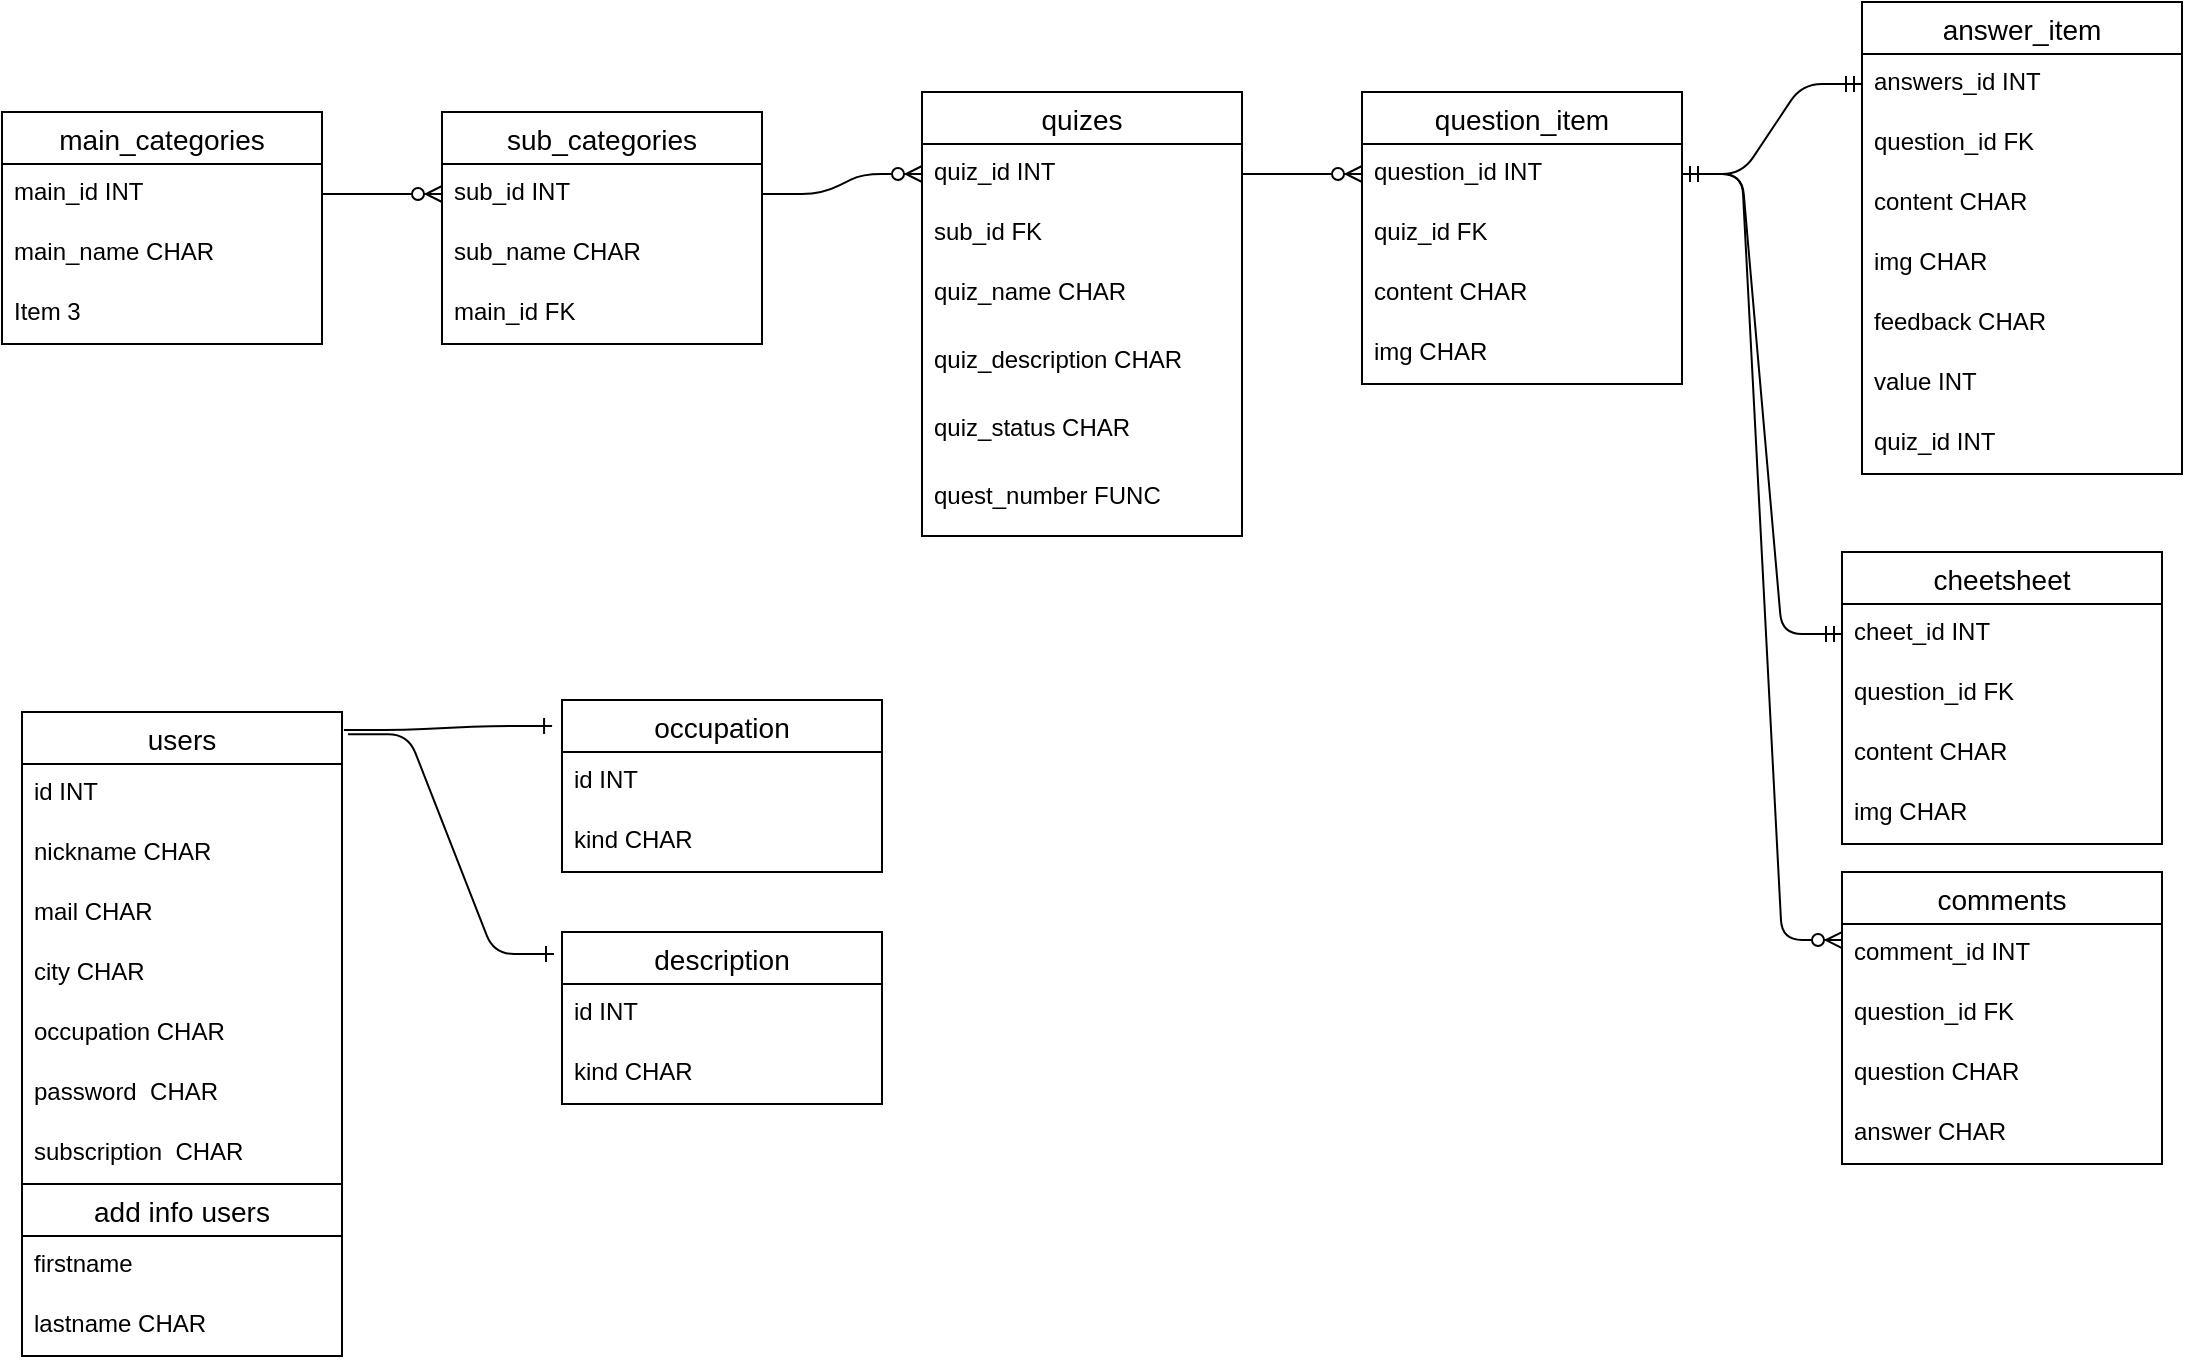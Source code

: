 <mxfile version="14.6.7" type="device"><diagram id="Sh6U8vQqggLnPI-xD5vq" name="Page-1"><mxGraphModel dx="1422" dy="762" grid="1" gridSize="10" guides="1" tooltips="1" connect="1" arrows="1" fold="1" page="1" pageScale="1" pageWidth="827" pageHeight="1169" math="0" shadow="0"><root><mxCell id="0"/><mxCell id="1" parent="0"/><mxCell id="Mj5JlU7lsfpJ7jMZd_LW-1" value="main_categories" style="swimlane;fontStyle=0;childLayout=stackLayout;horizontal=1;startSize=26;horizontalStack=0;resizeParent=1;resizeParentMax=0;resizeLast=0;collapsible=1;marginBottom=0;align=center;fontSize=14;" parent="1" vertex="1"><mxGeometry x="70" y="120" width="160" height="116" as="geometry"/></mxCell><mxCell id="Mj5JlU7lsfpJ7jMZd_LW-2" value="main_id INT" style="text;strokeColor=none;fillColor=none;spacingLeft=4;spacingRight=4;overflow=hidden;rotatable=0;points=[[0,0.5],[1,0.5]];portConstraint=eastwest;fontSize=12;" parent="Mj5JlU7lsfpJ7jMZd_LW-1" vertex="1"><mxGeometry y="26" width="160" height="30" as="geometry"/></mxCell><mxCell id="Mj5JlU7lsfpJ7jMZd_LW-3" value="main_name CHAR" style="text;strokeColor=none;fillColor=none;spacingLeft=4;spacingRight=4;overflow=hidden;rotatable=0;points=[[0,0.5],[1,0.5]];portConstraint=eastwest;fontSize=12;" parent="Mj5JlU7lsfpJ7jMZd_LW-1" vertex="1"><mxGeometry y="56" width="160" height="30" as="geometry"/></mxCell><mxCell id="Mj5JlU7lsfpJ7jMZd_LW-4" value="Item 3" style="text;strokeColor=none;fillColor=none;spacingLeft=4;spacingRight=4;overflow=hidden;rotatable=0;points=[[0,0.5],[1,0.5]];portConstraint=eastwest;fontSize=12;" parent="Mj5JlU7lsfpJ7jMZd_LW-1" vertex="1"><mxGeometry y="86" width="160" height="30" as="geometry"/></mxCell><mxCell id="Mj5JlU7lsfpJ7jMZd_LW-5" value="quizes" style="swimlane;fontStyle=0;childLayout=stackLayout;horizontal=1;startSize=26;horizontalStack=0;resizeParent=1;resizeParentMax=0;resizeLast=0;collapsible=1;marginBottom=0;align=center;fontSize=14;" parent="1" vertex="1"><mxGeometry x="530" y="110" width="160" height="222" as="geometry"/></mxCell><mxCell id="Mj5JlU7lsfpJ7jMZd_LW-6" value="quiz_id INT" style="text;strokeColor=none;fillColor=none;spacingLeft=4;spacingRight=4;overflow=hidden;rotatable=0;points=[[0,0.5],[1,0.5]];portConstraint=eastwest;fontSize=12;" parent="Mj5JlU7lsfpJ7jMZd_LW-5" vertex="1"><mxGeometry y="26" width="160" height="30" as="geometry"/></mxCell><mxCell id="Mj5JlU7lsfpJ7jMZd_LW-7" value="sub_id FK" style="text;strokeColor=none;fillColor=none;spacingLeft=4;spacingRight=4;overflow=hidden;rotatable=0;points=[[0,0.5],[1,0.5]];portConstraint=eastwest;fontSize=12;" parent="Mj5JlU7lsfpJ7jMZd_LW-5" vertex="1"><mxGeometry y="56" width="160" height="30" as="geometry"/></mxCell><mxCell id="Mj5JlU7lsfpJ7jMZd_LW-33" value="quiz_name CHAR" style="text;strokeColor=none;fillColor=none;spacingLeft=4;spacingRight=4;overflow=hidden;rotatable=0;points=[[0,0.5],[1,0.5]];portConstraint=eastwest;fontSize=12;" parent="Mj5JlU7lsfpJ7jMZd_LW-5" vertex="1"><mxGeometry y="86" width="160" height="34" as="geometry"/></mxCell><mxCell id="Mj5JlU7lsfpJ7jMZd_LW-50" value="quiz_description CHAR" style="text;strokeColor=none;fillColor=none;spacingLeft=4;spacingRight=4;overflow=hidden;rotatable=0;points=[[0,0.5],[1,0.5]];portConstraint=eastwest;fontSize=12;" parent="Mj5JlU7lsfpJ7jMZd_LW-5" vertex="1"><mxGeometry y="120" width="160" height="34" as="geometry"/></mxCell><mxCell id="Mj5JlU7lsfpJ7jMZd_LW-8" value="quiz_status CHAR" style="text;strokeColor=none;fillColor=none;spacingLeft=4;spacingRight=4;overflow=hidden;rotatable=0;points=[[0,0.5],[1,0.5]];portConstraint=eastwest;fontSize=12;" parent="Mj5JlU7lsfpJ7jMZd_LW-5" vertex="1"><mxGeometry y="154" width="160" height="34" as="geometry"/></mxCell><mxCell id="Mj5JlU7lsfpJ7jMZd_LW-51" value="quest_number FUNC" style="text;strokeColor=none;fillColor=none;spacingLeft=4;spacingRight=4;overflow=hidden;rotatable=0;points=[[0,0.5],[1,0.5]];portConstraint=eastwest;fontSize=12;" parent="Mj5JlU7lsfpJ7jMZd_LW-5" vertex="1"><mxGeometry y="188" width="160" height="34" as="geometry"/></mxCell><mxCell id="Mj5JlU7lsfpJ7jMZd_LW-9" value="" style="edgeStyle=entityRelationEdgeStyle;fontSize=12;html=1;endArrow=ERzeroToMany;endFill=1;exitX=1;exitY=0.5;exitDx=0;exitDy=0;entryX=0;entryY=0.5;entryDx=0;entryDy=0;" parent="1" source="Mj5JlU7lsfpJ7jMZd_LW-2" target="Mj5JlU7lsfpJ7jMZd_LW-11" edge="1"><mxGeometry width="100" height="100" relative="1" as="geometry"><mxPoint x="220" y="240" as="sourcePoint"/><mxPoint x="210" y="350" as="targetPoint"/></mxGeometry></mxCell><mxCell id="Mj5JlU7lsfpJ7jMZd_LW-10" value="sub_categories" style="swimlane;fontStyle=0;childLayout=stackLayout;horizontal=1;startSize=26;horizontalStack=0;resizeParent=1;resizeParentMax=0;resizeLast=0;collapsible=1;marginBottom=0;align=center;fontSize=14;" parent="1" vertex="1"><mxGeometry x="290" y="120" width="160" height="116" as="geometry"/></mxCell><mxCell id="Mj5JlU7lsfpJ7jMZd_LW-11" value="sub_id INT" style="text;strokeColor=none;fillColor=none;spacingLeft=4;spacingRight=4;overflow=hidden;rotatable=0;points=[[0,0.5],[1,0.5]];portConstraint=eastwest;fontSize=12;" parent="Mj5JlU7lsfpJ7jMZd_LW-10" vertex="1"><mxGeometry y="26" width="160" height="30" as="geometry"/></mxCell><mxCell id="Mj5JlU7lsfpJ7jMZd_LW-12" value="sub_name CHAR" style="text;strokeColor=none;fillColor=none;spacingLeft=4;spacingRight=4;overflow=hidden;rotatable=0;points=[[0,0.5],[1,0.5]];portConstraint=eastwest;fontSize=12;" parent="Mj5JlU7lsfpJ7jMZd_LW-10" vertex="1"><mxGeometry y="56" width="160" height="30" as="geometry"/></mxCell><mxCell id="Mj5JlU7lsfpJ7jMZd_LW-13" value="main_id FK" style="text;strokeColor=none;fillColor=none;spacingLeft=4;spacingRight=4;overflow=hidden;rotatable=0;points=[[0,0.5],[1,0.5]];portConstraint=eastwest;fontSize=12;" parent="Mj5JlU7lsfpJ7jMZd_LW-10" vertex="1"><mxGeometry y="86" width="160" height="30" as="geometry"/></mxCell><mxCell id="Mj5JlU7lsfpJ7jMZd_LW-18" value="" style="edgeStyle=entityRelationEdgeStyle;fontSize=12;html=1;endArrow=ERzeroToMany;endFill=1;entryX=0;entryY=0.5;entryDx=0;entryDy=0;" parent="1" source="Mj5JlU7lsfpJ7jMZd_LW-11" target="Mj5JlU7lsfpJ7jMZd_LW-6" edge="1"><mxGeometry width="100" height="100" relative="1" as="geometry"><mxPoint x="360" y="320" as="sourcePoint"/><mxPoint x="460" y="220" as="targetPoint"/></mxGeometry></mxCell><mxCell id="Mj5JlU7lsfpJ7jMZd_LW-34" value="answer_item" style="swimlane;fontStyle=0;childLayout=stackLayout;horizontal=1;startSize=26;horizontalStack=0;resizeParent=1;resizeParentMax=0;resizeLast=0;collapsible=1;marginBottom=0;align=center;fontSize=14;" parent="1" vertex="1"><mxGeometry x="1000" y="65" width="160" height="236" as="geometry"/></mxCell><mxCell id="Mj5JlU7lsfpJ7jMZd_LW-35" value="answers_id INT" style="text;strokeColor=none;fillColor=none;spacingLeft=4;spacingRight=4;overflow=hidden;rotatable=0;points=[[0,0.5],[1,0.5]];portConstraint=eastwest;fontSize=12;" parent="Mj5JlU7lsfpJ7jMZd_LW-34" vertex="1"><mxGeometry y="26" width="160" height="30" as="geometry"/></mxCell><mxCell id="Mj5JlU7lsfpJ7jMZd_LW-45" value="question_id FK" style="text;strokeColor=none;fillColor=none;spacingLeft=4;spacingRight=4;overflow=hidden;rotatable=0;points=[[0,0.5],[1,0.5]];portConstraint=eastwest;fontSize=12;" parent="Mj5JlU7lsfpJ7jMZd_LW-34" vertex="1"><mxGeometry y="56" width="160" height="30" as="geometry"/></mxCell><mxCell id="Mj5JlU7lsfpJ7jMZd_LW-36" value="content CHAR" style="text;strokeColor=none;fillColor=none;spacingLeft=4;spacingRight=4;overflow=hidden;rotatable=0;points=[[0,0.5],[1,0.5]];portConstraint=eastwest;fontSize=12;" parent="Mj5JlU7lsfpJ7jMZd_LW-34" vertex="1"><mxGeometry y="86" width="160" height="30" as="geometry"/></mxCell><mxCell id="Mj5JlU7lsfpJ7jMZd_LW-46" value="img CHAR" style="text;strokeColor=none;fillColor=none;spacingLeft=4;spacingRight=4;overflow=hidden;rotatable=0;points=[[0,0.5],[1,0.5]];portConstraint=eastwest;fontSize=12;" parent="Mj5JlU7lsfpJ7jMZd_LW-34" vertex="1"><mxGeometry y="116" width="160" height="30" as="geometry"/></mxCell><mxCell id="Mj5JlU7lsfpJ7jMZd_LW-47" value="feedback CHAR" style="text;strokeColor=none;fillColor=none;spacingLeft=4;spacingRight=4;overflow=hidden;rotatable=0;points=[[0,0.5],[1,0.5]];portConstraint=eastwest;fontSize=12;" parent="Mj5JlU7lsfpJ7jMZd_LW-34" vertex="1"><mxGeometry y="146" width="160" height="30" as="geometry"/></mxCell><mxCell id="Mj5JlU7lsfpJ7jMZd_LW-37" value="value INT" style="text;strokeColor=none;fillColor=none;spacingLeft=4;spacingRight=4;overflow=hidden;rotatable=0;points=[[0,0.5],[1,0.5]];portConstraint=eastwest;fontSize=12;" parent="Mj5JlU7lsfpJ7jMZd_LW-34" vertex="1"><mxGeometry y="176" width="160" height="30" as="geometry"/></mxCell><mxCell id="XHxYbU8iVpCP0gs0B8up-1" value="quiz_id INT" style="text;strokeColor=none;fillColor=none;spacingLeft=4;spacingRight=4;overflow=hidden;rotatable=0;points=[[0,0.5],[1,0.5]];portConstraint=eastwest;fontSize=12;" vertex="1" parent="Mj5JlU7lsfpJ7jMZd_LW-34"><mxGeometry y="206" width="160" height="30" as="geometry"/></mxCell><mxCell id="Mj5JlU7lsfpJ7jMZd_LW-38" value="question_item" style="swimlane;fontStyle=0;childLayout=stackLayout;horizontal=1;startSize=26;horizontalStack=0;resizeParent=1;resizeParentMax=0;resizeLast=0;collapsible=1;marginBottom=0;align=center;fontSize=14;" parent="1" vertex="1"><mxGeometry x="750" y="110" width="160" height="146" as="geometry"/></mxCell><mxCell id="Mj5JlU7lsfpJ7jMZd_LW-39" value="question_id INT" style="text;strokeColor=none;fillColor=none;spacingLeft=4;spacingRight=4;overflow=hidden;rotatable=0;points=[[0,0.5],[1,0.5]];portConstraint=eastwest;fontSize=12;" parent="Mj5JlU7lsfpJ7jMZd_LW-38" vertex="1"><mxGeometry y="26" width="160" height="30" as="geometry"/></mxCell><mxCell id="Mj5JlU7lsfpJ7jMZd_LW-42" value="quiz_id FK" style="text;strokeColor=none;fillColor=none;spacingLeft=4;spacingRight=4;overflow=hidden;rotatable=0;points=[[0,0.5],[1,0.5]];portConstraint=eastwest;fontSize=12;" parent="Mj5JlU7lsfpJ7jMZd_LW-38" vertex="1"><mxGeometry y="56" width="160" height="30" as="geometry"/></mxCell><mxCell id="Mj5JlU7lsfpJ7jMZd_LW-40" value="content CHAR" style="text;strokeColor=none;fillColor=none;spacingLeft=4;spacingRight=4;overflow=hidden;rotatable=0;points=[[0,0.5],[1,0.5]];portConstraint=eastwest;fontSize=12;" parent="Mj5JlU7lsfpJ7jMZd_LW-38" vertex="1"><mxGeometry y="86" width="160" height="30" as="geometry"/></mxCell><mxCell id="Mj5JlU7lsfpJ7jMZd_LW-41" value="img CHAR" style="text;strokeColor=none;fillColor=none;spacingLeft=4;spacingRight=4;overflow=hidden;rotatable=0;points=[[0,0.5],[1,0.5]];portConstraint=eastwest;fontSize=12;" parent="Mj5JlU7lsfpJ7jMZd_LW-38" vertex="1"><mxGeometry y="116" width="160" height="30" as="geometry"/></mxCell><mxCell id="Mj5JlU7lsfpJ7jMZd_LW-43" value="" style="edgeStyle=entityRelationEdgeStyle;fontSize=12;html=1;endArrow=ERzeroToMany;endFill=1;exitX=1;exitY=0.5;exitDx=0;exitDy=0;entryX=0;entryY=0.5;entryDx=0;entryDy=0;" parent="1" source="Mj5JlU7lsfpJ7jMZd_LW-6" target="Mj5JlU7lsfpJ7jMZd_LW-39" edge="1"><mxGeometry width="100" height="100" relative="1" as="geometry"><mxPoint x="690" y="240" as="sourcePoint"/><mxPoint x="330" y="420" as="targetPoint"/></mxGeometry></mxCell><mxCell id="Mj5JlU7lsfpJ7jMZd_LW-53" value="cheetsheet" style="swimlane;fontStyle=0;childLayout=stackLayout;horizontal=1;startSize=26;horizontalStack=0;resizeParent=1;resizeParentMax=0;resizeLast=0;collapsible=1;marginBottom=0;align=center;fontSize=14;" parent="1" vertex="1"><mxGeometry x="990" y="340" width="160" height="146" as="geometry"/></mxCell><mxCell id="Mj5JlU7lsfpJ7jMZd_LW-54" value="cheet_id INT" style="text;strokeColor=none;fillColor=none;spacingLeft=4;spacingRight=4;overflow=hidden;rotatable=0;points=[[0,0.5],[1,0.5]];portConstraint=eastwest;fontSize=12;" parent="Mj5JlU7lsfpJ7jMZd_LW-53" vertex="1"><mxGeometry y="26" width="160" height="30" as="geometry"/></mxCell><mxCell id="Mj5JlU7lsfpJ7jMZd_LW-55" value="question_id FK" style="text;strokeColor=none;fillColor=none;spacingLeft=4;spacingRight=4;overflow=hidden;rotatable=0;points=[[0,0.5],[1,0.5]];portConstraint=eastwest;fontSize=12;" parent="Mj5JlU7lsfpJ7jMZd_LW-53" vertex="1"><mxGeometry y="56" width="160" height="30" as="geometry"/></mxCell><mxCell id="Mj5JlU7lsfpJ7jMZd_LW-56" value="content CHAR" style="text;strokeColor=none;fillColor=none;spacingLeft=4;spacingRight=4;overflow=hidden;rotatable=0;points=[[0,0.5],[1,0.5]];portConstraint=eastwest;fontSize=12;" parent="Mj5JlU7lsfpJ7jMZd_LW-53" vertex="1"><mxGeometry y="86" width="160" height="30" as="geometry"/></mxCell><mxCell id="Mj5JlU7lsfpJ7jMZd_LW-57" value="img CHAR" style="text;strokeColor=none;fillColor=none;spacingLeft=4;spacingRight=4;overflow=hidden;rotatable=0;points=[[0,0.5],[1,0.5]];portConstraint=eastwest;fontSize=12;" parent="Mj5JlU7lsfpJ7jMZd_LW-53" vertex="1"><mxGeometry y="116" width="160" height="30" as="geometry"/></mxCell><mxCell id="Mj5JlU7lsfpJ7jMZd_LW-60" value="" style="edgeStyle=entityRelationEdgeStyle;fontSize=12;html=1;endArrow=ERmandOne;startArrow=ERmandOne;entryX=0;entryY=0.5;entryDx=0;entryDy=0;" parent="1" source="Mj5JlU7lsfpJ7jMZd_LW-39" target="Mj5JlU7lsfpJ7jMZd_LW-54" edge="1"><mxGeometry width="100" height="100" relative="1" as="geometry"><mxPoint x="870" y="380" as="sourcePoint"/><mxPoint x="980" y="380" as="targetPoint"/></mxGeometry></mxCell><mxCell id="Mj5JlU7lsfpJ7jMZd_LW-61" value="" style="edgeStyle=entityRelationEdgeStyle;fontSize=12;html=1;endArrow=ERmandOne;startArrow=ERmandOne;" parent="1" source="Mj5JlU7lsfpJ7jMZd_LW-39" target="Mj5JlU7lsfpJ7jMZd_LW-35" edge="1"><mxGeometry width="100" height="100" relative="1" as="geometry"><mxPoint x="910" y="150" as="sourcePoint"/><mxPoint x="1010" y="130" as="targetPoint"/></mxGeometry></mxCell><mxCell id="Mj5JlU7lsfpJ7jMZd_LW-62" value="comments" style="swimlane;fontStyle=0;childLayout=stackLayout;horizontal=1;startSize=26;horizontalStack=0;resizeParent=1;resizeParentMax=0;resizeLast=0;collapsible=1;marginBottom=0;align=center;fontSize=14;" parent="1" vertex="1"><mxGeometry x="990" y="500" width="160" height="146" as="geometry"/></mxCell><mxCell id="Mj5JlU7lsfpJ7jMZd_LW-63" value="comment_id INT" style="text;strokeColor=none;fillColor=none;spacingLeft=4;spacingRight=4;overflow=hidden;rotatable=0;points=[[0,0.5],[1,0.5]];portConstraint=eastwest;fontSize=12;" parent="Mj5JlU7lsfpJ7jMZd_LW-62" vertex="1"><mxGeometry y="26" width="160" height="30" as="geometry"/></mxCell><mxCell id="Mj5JlU7lsfpJ7jMZd_LW-64" value="question_id FK" style="text;strokeColor=none;fillColor=none;spacingLeft=4;spacingRight=4;overflow=hidden;rotatable=0;points=[[0,0.5],[1,0.5]];portConstraint=eastwest;fontSize=12;" parent="Mj5JlU7lsfpJ7jMZd_LW-62" vertex="1"><mxGeometry y="56" width="160" height="30" as="geometry"/></mxCell><mxCell id="Mj5JlU7lsfpJ7jMZd_LW-65" value="question CHAR" style="text;strokeColor=none;fillColor=none;spacingLeft=4;spacingRight=4;overflow=hidden;rotatable=0;points=[[0,0.5],[1,0.5]];portConstraint=eastwest;fontSize=12;" parent="Mj5JlU7lsfpJ7jMZd_LW-62" vertex="1"><mxGeometry y="86" width="160" height="30" as="geometry"/></mxCell><mxCell id="Mj5JlU7lsfpJ7jMZd_LW-66" value="answer CHAR" style="text;strokeColor=none;fillColor=none;spacingLeft=4;spacingRight=4;overflow=hidden;rotatable=0;points=[[0,0.5],[1,0.5]];portConstraint=eastwest;fontSize=12;" parent="Mj5JlU7lsfpJ7jMZd_LW-62" vertex="1"><mxGeometry y="116" width="160" height="30" as="geometry"/></mxCell><mxCell id="Mj5JlU7lsfpJ7jMZd_LW-67" value="" style="edgeStyle=entityRelationEdgeStyle;fontSize=12;html=1;endArrow=ERzeroToMany;endFill=1;entryX=0;entryY=0.267;entryDx=0;entryDy=0;entryPerimeter=0;" parent="1" source="Mj5JlU7lsfpJ7jMZd_LW-39" target="Mj5JlU7lsfpJ7jMZd_LW-63" edge="1"><mxGeometry width="100" height="100" relative="1" as="geometry"><mxPoint x="860" y="600" as="sourcePoint"/><mxPoint x="960" y="500" as="targetPoint"/></mxGeometry></mxCell><mxCell id="0BxcmA0UElqZ5En8qSeh-1" value="add info users" style="swimlane;fontStyle=0;childLayout=stackLayout;horizontal=1;startSize=26;horizontalStack=0;resizeParent=1;resizeParentMax=0;resizeLast=0;collapsible=1;marginBottom=0;align=center;fontSize=14;" parent="1" vertex="1"><mxGeometry x="80" y="656" width="160" height="86" as="geometry"/></mxCell><mxCell id="0BxcmA0UElqZ5En8qSeh-2" value="firstname" style="text;strokeColor=none;fillColor=none;spacingLeft=4;spacingRight=4;overflow=hidden;rotatable=0;points=[[0,0.5],[1,0.5]];portConstraint=eastwest;fontSize=12;" parent="0BxcmA0UElqZ5En8qSeh-1" vertex="1"><mxGeometry y="26" width="160" height="30" as="geometry"/></mxCell><mxCell id="0BxcmA0UElqZ5En8qSeh-3" value="lastname CHAR" style="text;strokeColor=none;fillColor=none;spacingLeft=4;spacingRight=4;overflow=hidden;rotatable=0;points=[[0,0.5],[1,0.5]];portConstraint=eastwest;fontSize=12;" parent="0BxcmA0UElqZ5En8qSeh-1" vertex="1"><mxGeometry y="56" width="160" height="30" as="geometry"/></mxCell><mxCell id="0BxcmA0UElqZ5En8qSeh-12" value="users" style="swimlane;fontStyle=0;childLayout=stackLayout;horizontal=1;startSize=26;horizontalStack=0;resizeParent=1;resizeParentMax=0;resizeLast=0;collapsible=1;marginBottom=0;align=center;fontSize=14;" parent="1" vertex="1"><mxGeometry x="80" y="420" width="160" height="236" as="geometry"/></mxCell><mxCell id="0BxcmA0UElqZ5En8qSeh-13" value="id INT" style="text;strokeColor=none;fillColor=none;spacingLeft=4;spacingRight=4;overflow=hidden;rotatable=0;points=[[0,0.5],[1,0.5]];portConstraint=eastwest;fontSize=12;" parent="0BxcmA0UElqZ5En8qSeh-12" vertex="1"><mxGeometry y="26" width="160" height="30" as="geometry"/></mxCell><mxCell id="0BxcmA0UElqZ5En8qSeh-14" value="nickname CHAR" style="text;strokeColor=none;fillColor=none;spacingLeft=4;spacingRight=4;overflow=hidden;rotatable=0;points=[[0,0.5],[1,0.5]];portConstraint=eastwest;fontSize=12;" parent="0BxcmA0UElqZ5En8qSeh-12" vertex="1"><mxGeometry y="56" width="160" height="30" as="geometry"/></mxCell><mxCell id="0BxcmA0UElqZ5En8qSeh-15" value="mail CHAR" style="text;strokeColor=none;fillColor=none;spacingLeft=4;spacingRight=4;overflow=hidden;rotatable=0;points=[[0,0.5],[1,0.5]];portConstraint=eastwest;fontSize=12;" parent="0BxcmA0UElqZ5En8qSeh-12" vertex="1"><mxGeometry y="86" width="160" height="30" as="geometry"/></mxCell><mxCell id="0BxcmA0UElqZ5En8qSeh-16" value="city CHAR" style="text;strokeColor=none;fillColor=none;spacingLeft=4;spacingRight=4;overflow=hidden;rotatable=0;points=[[0,0.5],[1,0.5]];portConstraint=eastwest;fontSize=12;" parent="0BxcmA0UElqZ5En8qSeh-12" vertex="1"><mxGeometry y="116" width="160" height="30" as="geometry"/></mxCell><mxCell id="0BxcmA0UElqZ5En8qSeh-17" value="occupation CHAR" style="text;strokeColor=none;fillColor=none;spacingLeft=4;spacingRight=4;overflow=hidden;rotatable=0;points=[[0,0.5],[1,0.5]];portConstraint=eastwest;fontSize=12;" parent="0BxcmA0UElqZ5En8qSeh-12" vertex="1"><mxGeometry y="146" width="160" height="30" as="geometry"/></mxCell><mxCell id="0BxcmA0UElqZ5En8qSeh-18" value="password  CHAR" style="text;strokeColor=none;fillColor=none;spacingLeft=4;spacingRight=4;overflow=hidden;rotatable=0;points=[[0,0.5],[1,0.5]];portConstraint=eastwest;fontSize=12;" parent="0BxcmA0UElqZ5En8qSeh-12" vertex="1"><mxGeometry y="176" width="160" height="30" as="geometry"/></mxCell><mxCell id="0BxcmA0UElqZ5En8qSeh-19" value="subscription  CHAR" style="text;strokeColor=none;fillColor=none;spacingLeft=4;spacingRight=4;overflow=hidden;rotatable=0;points=[[0,0.5],[1,0.5]];portConstraint=eastwest;fontSize=12;" parent="0BxcmA0UElqZ5En8qSeh-12" vertex="1"><mxGeometry y="206" width="160" height="30" as="geometry"/></mxCell><mxCell id="0BxcmA0UElqZ5En8qSeh-20" value="occupation" style="swimlane;fontStyle=0;childLayout=stackLayout;horizontal=1;startSize=26;horizontalStack=0;resizeParent=1;resizeParentMax=0;resizeLast=0;collapsible=1;marginBottom=0;align=center;fontSize=14;" parent="1" vertex="1"><mxGeometry x="350" y="414" width="160" height="86" as="geometry"/></mxCell><mxCell id="0BxcmA0UElqZ5En8qSeh-21" value="id INT" style="text;strokeColor=none;fillColor=none;spacingLeft=4;spacingRight=4;overflow=hidden;rotatable=0;points=[[0,0.5],[1,0.5]];portConstraint=eastwest;fontSize=12;" parent="0BxcmA0UElqZ5En8qSeh-20" vertex="1"><mxGeometry y="26" width="160" height="30" as="geometry"/></mxCell><mxCell id="0BxcmA0UElqZ5En8qSeh-22" value="kind CHAR" style="text;strokeColor=none;fillColor=none;spacingLeft=4;spacingRight=4;overflow=hidden;rotatable=0;points=[[0,0.5],[1,0.5]];portConstraint=eastwest;fontSize=12;" parent="0BxcmA0UElqZ5En8qSeh-20" vertex="1"><mxGeometry y="56" width="160" height="30" as="geometry"/></mxCell><mxCell id="0BxcmA0UElqZ5En8qSeh-23" value="description" style="swimlane;fontStyle=0;childLayout=stackLayout;horizontal=1;startSize=26;horizontalStack=0;resizeParent=1;resizeParentMax=0;resizeLast=0;collapsible=1;marginBottom=0;align=center;fontSize=14;" parent="1" vertex="1"><mxGeometry x="350" y="530" width="160" height="86" as="geometry"/></mxCell><mxCell id="0BxcmA0UElqZ5En8qSeh-24" value="id INT" style="text;strokeColor=none;fillColor=none;spacingLeft=4;spacingRight=4;overflow=hidden;rotatable=0;points=[[0,0.5],[1,0.5]];portConstraint=eastwest;fontSize=12;" parent="0BxcmA0UElqZ5En8qSeh-23" vertex="1"><mxGeometry y="26" width="160" height="30" as="geometry"/></mxCell><mxCell id="0BxcmA0UElqZ5En8qSeh-25" value="kind CHAR" style="text;strokeColor=none;fillColor=none;spacingLeft=4;spacingRight=4;overflow=hidden;rotatable=0;points=[[0,0.5],[1,0.5]];portConstraint=eastwest;fontSize=12;" parent="0BxcmA0UElqZ5En8qSeh-23" vertex="1"><mxGeometry y="56" width="160" height="30" as="geometry"/></mxCell><mxCell id="0BxcmA0UElqZ5En8qSeh-26" value="" style="edgeStyle=entityRelationEdgeStyle;fontSize=12;html=1;endArrow=ERone;endFill=1;exitX=1.006;exitY=0.038;exitDx=0;exitDy=0;exitPerimeter=0;entryX=-0.031;entryY=0.151;entryDx=0;entryDy=0;entryPerimeter=0;" parent="1" source="0BxcmA0UElqZ5En8qSeh-12" target="0BxcmA0UElqZ5En8qSeh-20" edge="1"><mxGeometry width="100" height="100" relative="1" as="geometry"><mxPoint x="390" y="610" as="sourcePoint"/><mxPoint x="490" y="510" as="targetPoint"/></mxGeometry></mxCell><mxCell id="0BxcmA0UElqZ5En8qSeh-27" value="" style="edgeStyle=entityRelationEdgeStyle;fontSize=12;html=1;endArrow=ERone;endFill=1;exitX=1.019;exitY=0.047;exitDx=0;exitDy=0;exitPerimeter=0;entryX=-0.025;entryY=0.128;entryDx=0;entryDy=0;entryPerimeter=0;" parent="1" source="0BxcmA0UElqZ5En8qSeh-12" target="0BxcmA0UElqZ5En8qSeh-23" edge="1"><mxGeometry width="100" height="100" relative="1" as="geometry"><mxPoint x="390" y="610" as="sourcePoint"/><mxPoint x="490" y="510" as="targetPoint"/></mxGeometry></mxCell></root></mxGraphModel></diagram></mxfile>
